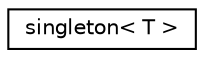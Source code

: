 digraph "Graphical Class Hierarchy"
{
  edge [fontname="Helvetica",fontsize="10",labelfontname="Helvetica",labelfontsize="10"];
  node [fontname="Helvetica",fontsize="10",shape=record];
  rankdir="LR";
  Node0 [label="singleton\< T \>",height=0.2,width=0.4,color="black", fillcolor="white", style="filled",URL="$classsingleton.html"];
}
